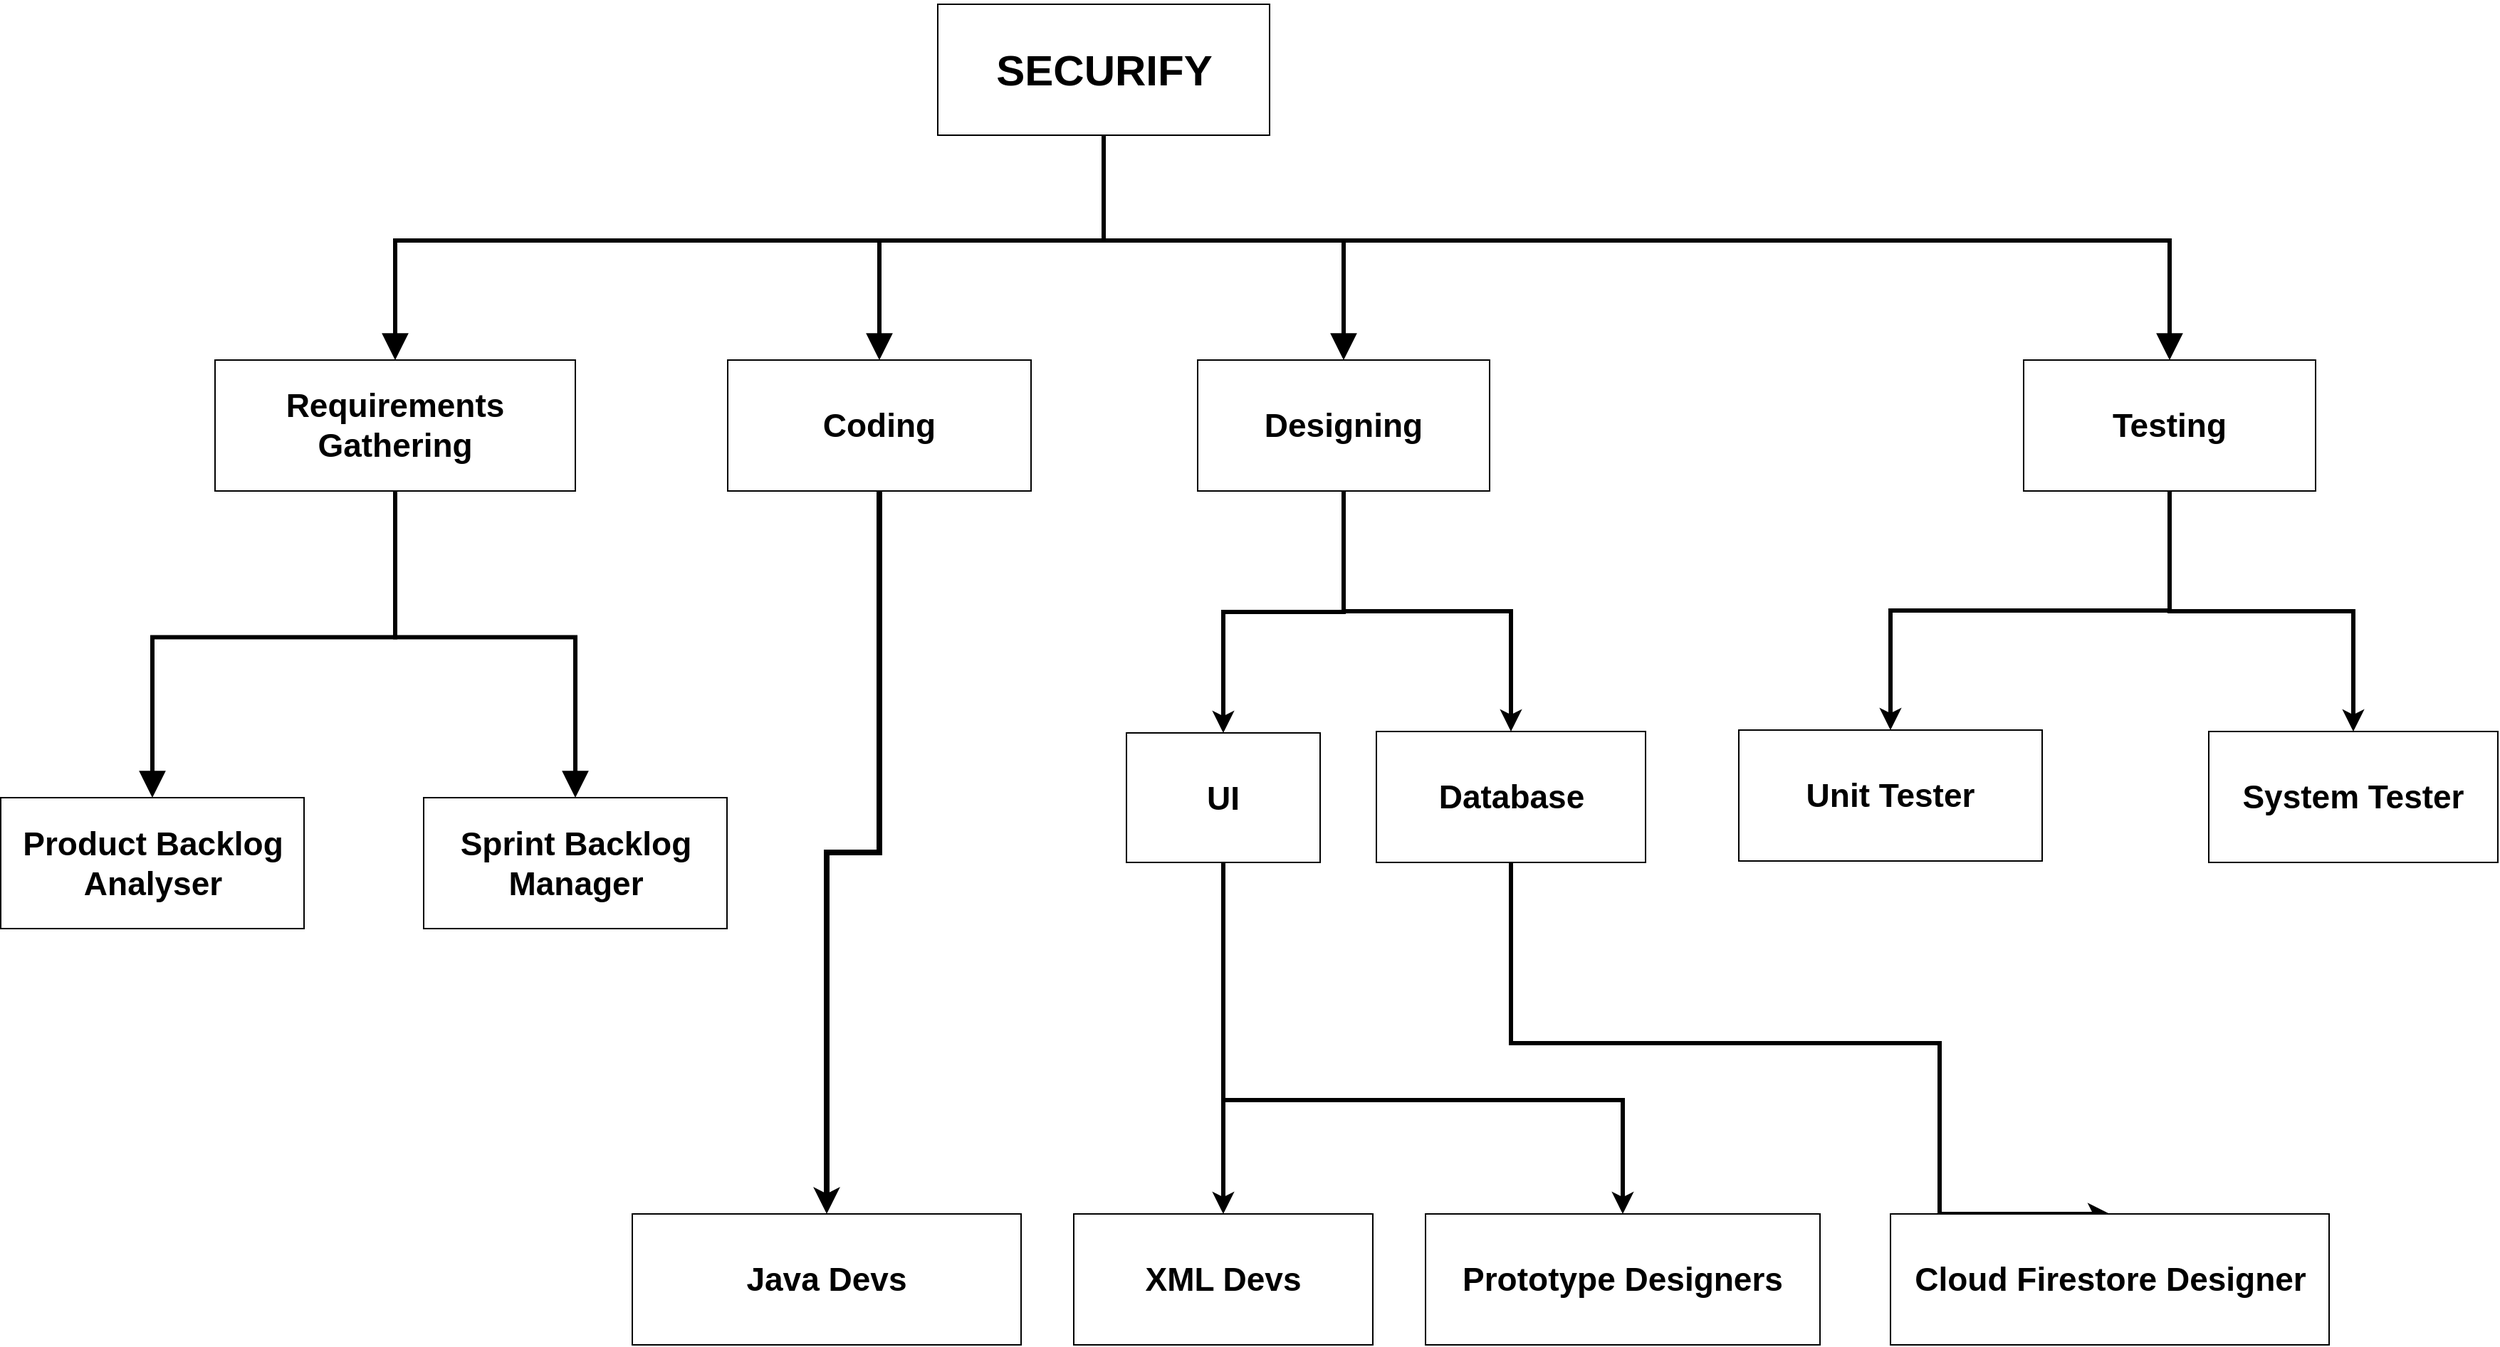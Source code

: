<mxfile version="11.3.0" type="device" pages="1"><diagram name="Page-1" id="97916047-d0de-89f5-080d-49f4d83e522f"><mxGraphModel dx="4100.5" dy="1347" grid="1" gridSize="10" guides="1" tooltips="1" connect="1" arrows="1" fold="1" page="1" pageScale="1.5" pageWidth="1169" pageHeight="827" background="#ffffff" math="0" shadow="0"><root><mxCell id="0"/><mxCell id="1" parent="0"/><mxCell id="Jnqh0m5rHS0AWhWAJ6en-58" value="&lt;h4&gt;&lt;font style=&quot;font-size: 30px&quot;&gt;SECURIFY&lt;/font&gt;&lt;/h4&gt;" style="rounded=0;whiteSpace=wrap;html=1;fontSize=23;" parent="1" vertex="1"><mxGeometry x="657.5" y="110" width="233" height="92" as="geometry"/></mxCell><mxCell id="Jnqh0m5rHS0AWhWAJ6en-86" style="edgeStyle=orthogonalEdgeStyle;rounded=0;orthogonalLoop=1;jettySize=auto;html=1;entryX=0.5;entryY=1;entryDx=0;entryDy=0;fontSize=23;exitX=0.5;exitY=0;exitDx=0;exitDy=0;endArrow=none;endFill=0;startArrow=block;startFill=1;startSize=11;strokeWidth=3;" parent="1" source="Jnqh0m5rHS0AWhWAJ6en-59" target="Jnqh0m5rHS0AWhWAJ6en-58" edge="1"><mxGeometry relative="1" as="geometry"/></mxCell><mxCell id="Jnqh0m5rHS0AWhWAJ6en-59" value="&lt;h4 style=&quot;font-size: 23px;&quot;&gt;&lt;font style=&quot;font-size: 23px;&quot;&gt;Coding&lt;/font&gt;&lt;/h4&gt;" style="rounded=0;whiteSpace=wrap;html=1;fontSize=23;" parent="1" vertex="1"><mxGeometry x="510" y="360" width="213" height="92" as="geometry"/></mxCell><mxCell id="Jnqh0m5rHS0AWhWAJ6en-88" style="edgeStyle=orthogonalEdgeStyle;rounded=0;orthogonalLoop=1;jettySize=auto;html=1;entryX=0.5;entryY=1;entryDx=0;entryDy=0;fontSize=23;strokeWidth=4;endArrow=none;endFill=0;startArrow=classic;startFill=1;" parent="1" source="Jnqh0m5rHS0AWhWAJ6en-61" target="Jnqh0m5rHS0AWhWAJ6en-59" edge="1"><mxGeometry relative="1" as="geometry"/></mxCell><mxCell id="Jnqh0m5rHS0AWhWAJ6en-61" value="&lt;h4 style=&quot;font-size: 23px&quot;&gt;&lt;font style=&quot;font-size: 23px&quot;&gt;Java Devs&lt;/font&gt;&lt;/h4&gt;" style="rounded=0;whiteSpace=wrap;html=1;fontSize=23;" parent="1" vertex="1"><mxGeometry x="443" y="960" width="273" height="92" as="geometry"/></mxCell><mxCell id="Jnqh0m5rHS0AWhWAJ6en-87" style="edgeStyle=orthogonalEdgeStyle;rounded=0;orthogonalLoop=1;jettySize=auto;html=1;entryX=0.5;entryY=1;entryDx=0;entryDy=0;fontSize=23;endArrow=none;endFill=0;startArrow=block;startFill=1;startSize=11;strokeWidth=3;" parent="1" source="Jnqh0m5rHS0AWhWAJ6en-60" target="Jnqh0m5rHS0AWhWAJ6en-58" edge="1"><mxGeometry relative="1" as="geometry"/></mxCell><mxCell id="Jnqh0m5rHS0AWhWAJ6en-93" style="edgeStyle=orthogonalEdgeStyle;rounded=0;orthogonalLoop=1;jettySize=auto;html=1;entryX=0.5;entryY=0;entryDx=0;entryDy=0;fontSize=23;exitX=0.5;exitY=1;exitDx=0;exitDy=0;strokeWidth=3;endArrow=classic;endFill=1;startArrow=none;startFill=0;" parent="1" source="Jnqh0m5rHS0AWhWAJ6en-60" target="Jnqh0m5rHS0AWhWAJ6en-62" edge="1"><mxGeometry relative="1" as="geometry"/></mxCell><mxCell id="Jnqh0m5rHS0AWhWAJ6en-60" value="&lt;h4 style=&quot;font-size: 23px&quot;&gt;&lt;font style=&quot;font-size: 23px&quot;&gt;Designing&lt;/font&gt;&lt;/h4&gt;" style="rounded=0;whiteSpace=wrap;html=1;fontSize=23;" parent="1" vertex="1"><mxGeometry x="840" y="360" width="205" height="92" as="geometry"/></mxCell><mxCell id="Jnqh0m5rHS0AWhWAJ6en-62" value="&lt;h4 style=&quot;font-size: 23px&quot;&gt;&lt;font style=&quot;font-size: 23px&quot;&gt;UI&lt;/font&gt;&lt;/h4&gt;" style="rounded=0;whiteSpace=wrap;html=1;fontSize=23;" parent="1" vertex="1"><mxGeometry x="790" y="622" width="136" height="91" as="geometry"/></mxCell><mxCell id="Jnqh0m5rHS0AWhWAJ6en-90" style="edgeStyle=orthogonalEdgeStyle;rounded=0;orthogonalLoop=1;jettySize=auto;html=1;entryX=0.5;entryY=1;entryDx=0;entryDy=0;fontSize=23;exitX=0.5;exitY=0;exitDx=0;exitDy=0;strokeWidth=3;endArrow=none;endFill=0;startArrow=classic;startFill=1;" parent="1" source="Jnqh0m5rHS0AWhWAJ6en-89" target="Jnqh0m5rHS0AWhWAJ6en-62" edge="1"><mxGeometry relative="1" as="geometry"/></mxCell><mxCell id="Jnqh0m5rHS0AWhWAJ6en-89" value="&lt;h4 style=&quot;font-size: 23px&quot;&gt;&lt;font style=&quot;font-size: 23px&quot;&gt;XML Devs&lt;/font&gt;&lt;/h4&gt;" style="rounded=0;whiteSpace=wrap;html=1;fontSize=23;" parent="1" vertex="1"><mxGeometry x="753" y="960" width="210" height="92" as="geometry"/></mxCell><mxCell id="Jnqh0m5rHS0AWhWAJ6en-92" style="edgeStyle=orthogonalEdgeStyle;rounded=0;orthogonalLoop=1;jettySize=auto;html=1;entryX=0.5;entryY=1;entryDx=0;entryDy=0;fontSize=23;strokeWidth=3;endArrow=none;endFill=0;startArrow=classic;startFill=1;exitX=0.5;exitY=0;exitDx=0;exitDy=0;" parent="1" source="Jnqh0m5rHS0AWhWAJ6en-91" target="Jnqh0m5rHS0AWhWAJ6en-62" edge="1"><mxGeometry relative="1" as="geometry"><Array as="points"><mxPoint x="1138" y="880"/><mxPoint x="858" y="880"/></Array></mxGeometry></mxCell><mxCell id="Jnqh0m5rHS0AWhWAJ6en-91" value="&lt;h4 style=&quot;font-size: 23px&quot;&gt;&lt;font style=&quot;font-size: 23px&quot;&gt;Prototype Designers&lt;/font&gt;&lt;/h4&gt;" style="rounded=0;whiteSpace=wrap;html=1;fontSize=23;" parent="1" vertex="1"><mxGeometry x="1000" y="960" width="277" height="92" as="geometry"/></mxCell><mxCell id="Jnqh0m5rHS0AWhWAJ6en-95" style="edgeStyle=orthogonalEdgeStyle;rounded=0;orthogonalLoop=1;jettySize=auto;html=1;entryX=0.5;entryY=1;entryDx=0;entryDy=0;fontSize=23;strokeWidth=3;endArrow=none;endFill=0;startArrow=classic;startFill=1;exitX=0.5;exitY=0;exitDx=0;exitDy=0;" parent="1" source="Jnqh0m5rHS0AWhWAJ6en-94" target="Jnqh0m5rHS0AWhWAJ6en-60" edge="1"><mxGeometry relative="1" as="geometry"/></mxCell><mxCell id="Jnqh0m5rHS0AWhWAJ6en-94" value="&lt;h4 style=&quot;font-size: 23px&quot;&gt;Database&lt;/h4&gt;" style="rounded=0;whiteSpace=wrap;html=1;fontSize=23;" parent="1" vertex="1"><mxGeometry x="965.5" y="621" width="189" height="92" as="geometry"/></mxCell><mxCell id="Jnqh0m5rHS0AWhWAJ6en-97" style="edgeStyle=orthogonalEdgeStyle;rounded=0;orthogonalLoop=1;jettySize=auto;html=1;fontSize=23;exitX=0.5;exitY=0;exitDx=0;exitDy=0;strokeWidth=3;endArrow=none;endFill=0;startArrow=classic;startFill=1;" parent="1" source="Jnqh0m5rHS0AWhWAJ6en-96" edge="1"><mxGeometry relative="1" as="geometry"><mxPoint x="1060" y="713" as="targetPoint"/><Array as="points"><mxPoint x="1361" y="840"/><mxPoint x="1060" y="840"/></Array></mxGeometry></mxCell><mxCell id="Jnqh0m5rHS0AWhWAJ6en-96" value="&lt;h4 style=&quot;font-size: 23px&quot;&gt;Cloud Firestore Designer&lt;/h4&gt;" style="rounded=0;whiteSpace=wrap;html=1;fontSize=23;" parent="1" vertex="1"><mxGeometry x="1326.5" y="960" width="308" height="92" as="geometry"/></mxCell><mxCell id="Jnqh0m5rHS0AWhWAJ6en-99" style="edgeStyle=orthogonalEdgeStyle;rounded=0;orthogonalLoop=1;jettySize=auto;html=1;entryX=0.5;entryY=1;entryDx=0;entryDy=0;fontSize=23;exitX=0.5;exitY=0;exitDx=0;exitDy=0;endArrow=none;endFill=0;startArrow=block;startFill=1;startSize=11;strokeWidth=3;" parent="1" source="Jnqh0m5rHS0AWhWAJ6en-98" target="Jnqh0m5rHS0AWhWAJ6en-58" edge="1"><mxGeometry relative="1" as="geometry"/></mxCell><mxCell id="Jnqh0m5rHS0AWhWAJ6en-98" value="&lt;h4 style=&quot;font-size: 23px&quot;&gt;&lt;font style=&quot;font-size: 23px&quot;&gt;Testing&lt;/font&gt;&lt;/h4&gt;" style="rounded=0;whiteSpace=wrap;html=1;fontSize=23;" parent="1" vertex="1"><mxGeometry x="1420" y="360" width="205" height="92" as="geometry"/></mxCell><mxCell id="Jnqh0m5rHS0AWhWAJ6en-102" style="edgeStyle=orthogonalEdgeStyle;rounded=0;orthogonalLoop=1;jettySize=auto;html=1;entryX=0.5;entryY=1;entryDx=0;entryDy=0;fontSize=23;exitX=0.5;exitY=0;exitDx=0;exitDy=0;strokeWidth=3;endArrow=none;endFill=0;startArrow=classic;startFill=1;" parent="1" source="Jnqh0m5rHS0AWhWAJ6en-100" target="Jnqh0m5rHS0AWhWAJ6en-98" edge="1"><mxGeometry relative="1" as="geometry"/></mxCell><mxCell id="Jnqh0m5rHS0AWhWAJ6en-100" value="&lt;h4 style=&quot;font-size: 23px&quot;&gt;&lt;font style=&quot;font-size: 23px&quot;&gt;Unit Tester&lt;/font&gt;&lt;/h4&gt;" style="rounded=0;whiteSpace=wrap;html=1;fontSize=23;" parent="1" vertex="1"><mxGeometry x="1220" y="620" width="213" height="92" as="geometry"/></mxCell><mxCell id="Jnqh0m5rHS0AWhWAJ6en-103" style="edgeStyle=orthogonalEdgeStyle;rounded=0;orthogonalLoop=1;jettySize=auto;html=1;entryX=0.5;entryY=1;entryDx=0;entryDy=0;fontSize=23;exitX=0.5;exitY=0;exitDx=0;exitDy=0;strokeWidth=3;endArrow=none;endFill=0;startArrow=classic;startFill=1;" parent="1" source="Jnqh0m5rHS0AWhWAJ6en-101" target="Jnqh0m5rHS0AWhWAJ6en-98" edge="1"><mxGeometry relative="1" as="geometry"/></mxCell><mxCell id="Jnqh0m5rHS0AWhWAJ6en-101" value="&lt;h4 style=&quot;font-size: 23px&quot;&gt;&lt;font style=&quot;font-size: 23px&quot;&gt;System Tester&lt;/font&gt;&lt;/h4&gt;" style="rounded=0;whiteSpace=wrap;html=1;fontSize=23;" parent="1" vertex="1"><mxGeometry x="1550" y="621" width="203" height="92" as="geometry"/></mxCell><mxCell id="X3VkuLI2Z3zz7gG6q0QX-3" value="&lt;h4 style=&quot;font-size: 23px&quot;&gt;&lt;font style=&quot;font-size: 23px&quot;&gt;Requirements Gathering&lt;/font&gt;&lt;/h4&gt;" style="rounded=0;whiteSpace=wrap;html=1;fontSize=23;" vertex="1" parent="1"><mxGeometry x="150" y="360" width="253" height="92" as="geometry"/></mxCell><mxCell id="X3VkuLI2Z3zz7gG6q0QX-5" style="edgeStyle=orthogonalEdgeStyle;rounded=0;orthogonalLoop=1;jettySize=auto;html=1;entryX=0.5;entryY=1;entryDx=0;entryDy=0;fontSize=23;exitX=0.5;exitY=0;exitDx=0;exitDy=0;endArrow=none;endFill=0;startArrow=block;startFill=1;startSize=11;strokeWidth=3;" edge="1" parent="1" source="X3VkuLI2Z3zz7gG6q0QX-3" target="Jnqh0m5rHS0AWhWAJ6en-58"><mxGeometry relative="1" as="geometry"><mxPoint x="626.333" y="369.667" as="sourcePoint"/><mxPoint x="784.667" y="211.333" as="targetPoint"/></mxGeometry></mxCell><mxCell id="X3VkuLI2Z3zz7gG6q0QX-6" value="&lt;h4 style=&quot;font-size: 23px&quot;&gt;Sprint Backlog Manager&lt;/h4&gt;" style="rounded=0;whiteSpace=wrap;html=1;fontSize=23;" vertex="1" parent="1"><mxGeometry x="296.5" y="667.5" width="213" height="92" as="geometry"/></mxCell><mxCell id="X3VkuLI2Z3zz7gG6q0QX-7" value="&lt;h4 style=&quot;font-size: 23px&quot;&gt;Product Backlog Analyser&lt;/h4&gt;" style="rounded=0;whiteSpace=wrap;html=1;fontSize=23;" vertex="1" parent="1"><mxGeometry x="-0.5" y="667.5" width="213" height="92" as="geometry"/></mxCell><mxCell id="X3VkuLI2Z3zz7gG6q0QX-9" style="edgeStyle=orthogonalEdgeStyle;rounded=0;orthogonalLoop=1;jettySize=auto;html=1;entryX=0.5;entryY=1;entryDx=0;entryDy=0;fontSize=23;exitX=0.5;exitY=0;exitDx=0;exitDy=0;endArrow=none;endFill=0;startArrow=block;startFill=1;startSize=11;strokeWidth=3;" edge="1" parent="1" source="X3VkuLI2Z3zz7gG6q0QX-7" target="X3VkuLI2Z3zz7gG6q0QX-3"><mxGeometry relative="1" as="geometry"><mxPoint x="11.667" y="568.167" as="sourcePoint"/><mxPoint x="510" y="409.833" as="targetPoint"/></mxGeometry></mxCell><mxCell id="X3VkuLI2Z3zz7gG6q0QX-10" style="edgeStyle=orthogonalEdgeStyle;rounded=0;orthogonalLoop=1;jettySize=auto;html=1;entryX=0.5;entryY=1;entryDx=0;entryDy=0;fontSize=23;exitX=0.5;exitY=0;exitDx=0;exitDy=0;endArrow=none;endFill=0;startArrow=block;startFill=1;startSize=11;strokeWidth=3;" edge="1" parent="1" source="X3VkuLI2Z3zz7gG6q0QX-6" target="X3VkuLI2Z3zz7gG6q0QX-3"><mxGeometry relative="1" as="geometry"><mxPoint x="116.167" y="678" as="sourcePoint"/><mxPoint x="286.167" y="461.333" as="targetPoint"/></mxGeometry></mxCell></root></mxGraphModel></diagram></mxfile>